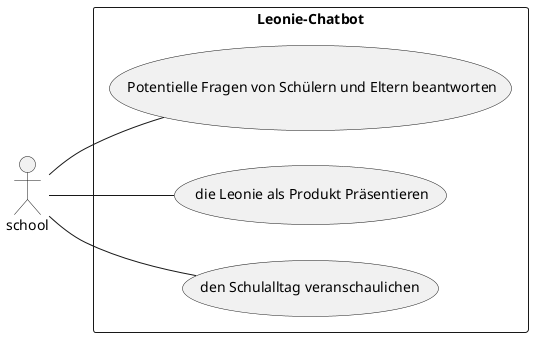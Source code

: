 @startuml
left to right direction
actor "school" as fc
rectangle Leonie-Chatbot {
  usecase " Potentielle Fragen von Schülern und Eltern beantworten" as UC1
  usecase " die Leonie als Produkt Präsentieren" as UC2
  usecase "den Schulalltag veranschaulichen" as UC3
}
fc -- UC1
fc -- UC2
fc -- UC3
@enduml


